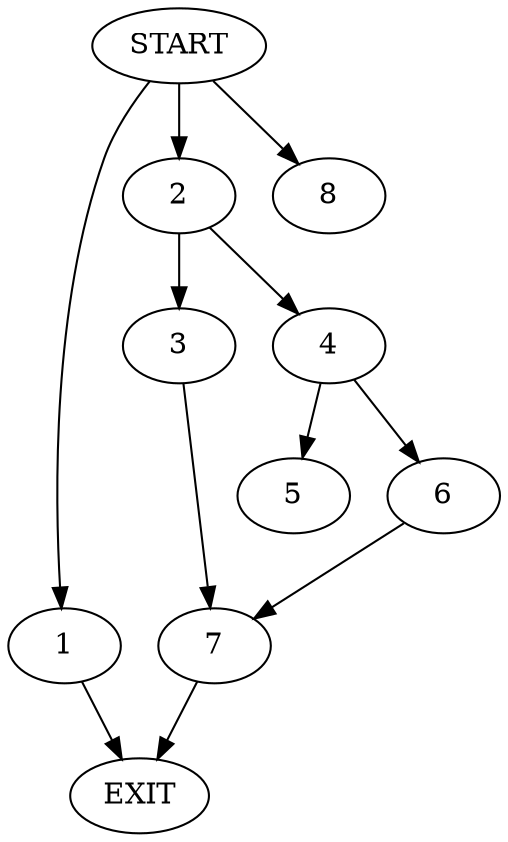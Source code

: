 digraph { 
0 [label="START"];
1;
2;
3;
4;
5;
6;
7;
8;
9[label="EXIT"];
0 -> 8;
0 -> 1;
0:s2 -> 2;
1 -> 9;
2 -> 4;
2 -> 3;
3 -> 7;
4 -> 5;
4 -> 6;
6 -> 7;
7 -> 9;
}
